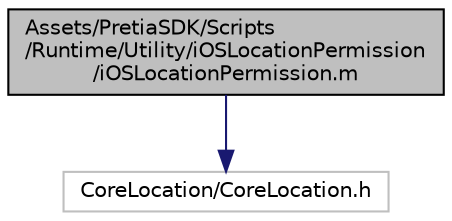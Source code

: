 digraph "Assets/PretiaSDK/Scripts/Runtime/Utility/iOSLocationPermission/iOSLocationPermission.m"
{
 // LATEX_PDF_SIZE
  edge [fontname="Helvetica",fontsize="10",labelfontname="Helvetica",labelfontsize="10"];
  node [fontname="Helvetica",fontsize="10",shape=record];
  Node1 [label="Assets/PretiaSDK/Scripts\l/Runtime/Utility/iOSLocationPermission\l/iOSLocationPermission.m",height=0.2,width=0.4,color="black", fillcolor="grey75", style="filled", fontcolor="black",tooltip=" "];
  Node1 -> Node2 [color="midnightblue",fontsize="10",style="solid",fontname="Helvetica"];
  Node2 [label="CoreLocation/CoreLocation.h",height=0.2,width=0.4,color="grey75", fillcolor="white", style="filled",tooltip=" "];
}
